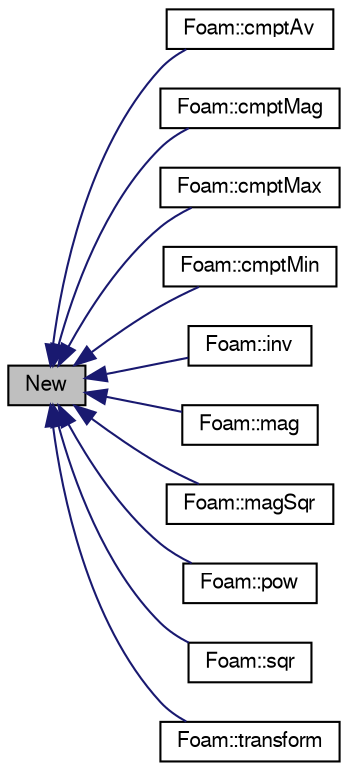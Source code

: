 digraph "New"
{
  bgcolor="transparent";
  edge [fontname="FreeSans",fontsize="10",labelfontname="FreeSans",labelfontsize="10"];
  node [fontname="FreeSans",fontsize="10",shape=record];
  rankdir="LR";
  Node1 [label="New",height=0.2,width=0.4,color="black", fillcolor="grey75", style="filled" fontcolor="black"];
  Node1 -> Node2 [dir="back",color="midnightblue",fontsize="10",style="solid",fontname="FreeSans"];
  Node2 [label="Foam::cmptAv",height=0.2,width=0.4,color="black",URL="$a10237.html#a12dbfa9b389c8ca69f2cb36f678684ef"];
  Node1 -> Node3 [dir="back",color="midnightblue",fontsize="10",style="solid",fontname="FreeSans"];
  Node3 [label="Foam::cmptMag",height=0.2,width=0.4,color="black",URL="$a10237.html#a434be4c3568831d6273b068bcefaebe6"];
  Node1 -> Node4 [dir="back",color="midnightblue",fontsize="10",style="solid",fontname="FreeSans"];
  Node4 [label="Foam::cmptMax",height=0.2,width=0.4,color="black",URL="$a10237.html#a378cae136e91e5ce5ef691b15ba34c47"];
  Node1 -> Node5 [dir="back",color="midnightblue",fontsize="10",style="solid",fontname="FreeSans"];
  Node5 [label="Foam::cmptMin",height=0.2,width=0.4,color="black",URL="$a10237.html#a732fc7cdc0e15648eda06cd02796dca7"];
  Node1 -> Node6 [dir="back",color="midnightblue",fontsize="10",style="solid",fontname="FreeSans"];
  Node6 [label="Foam::inv",height=0.2,width=0.4,color="black",URL="$a10237.html#adc85ac994532d0b9e67200cdb49d176b"];
  Node1 -> Node7 [dir="back",color="midnightblue",fontsize="10",style="solid",fontname="FreeSans"];
  Node7 [label="Foam::mag",height=0.2,width=0.4,color="black",URL="$a10237.html#a6f5f01dfab59b7ad0ebf55cafcbfb951"];
  Node1 -> Node8 [dir="back",color="midnightblue",fontsize="10",style="solid",fontname="FreeSans"];
  Node8 [label="Foam::magSqr",height=0.2,width=0.4,color="black",URL="$a10237.html#aee31c88dd7e953aa84eac9a034c61be1"];
  Node1 -> Node9 [dir="back",color="midnightblue",fontsize="10",style="solid",fontname="FreeSans"];
  Node9 [label="Foam::pow",height=0.2,width=0.4,color="black",URL="$a10237.html#ab1a2ec56fd6672e3cd8ea0fe12f1a63c"];
  Node1 -> Node10 [dir="back",color="midnightblue",fontsize="10",style="solid",fontname="FreeSans"];
  Node10 [label="Foam::sqr",height=0.2,width=0.4,color="black",URL="$a10237.html#a19b83d3e30d6e8590063cca5d009cb31"];
  Node1 -> Node11 [dir="back",color="midnightblue",fontsize="10",style="solid",fontname="FreeSans"];
  Node11 [label="Foam::transform",height=0.2,width=0.4,color="black",URL="$a10237.html#a89b9018b04b5bac5734cb64db3677994"];
}
